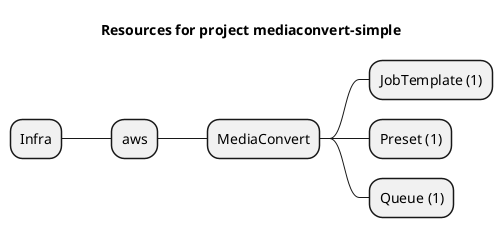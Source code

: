 @startmindmap
title Resources for project mediaconvert-simple
skinparam monochrome true
+ Infra
++ aws
+++ MediaConvert
++++ JobTemplate (1)
++++ Preset (1)
++++ Queue (1)
@endmindmap
